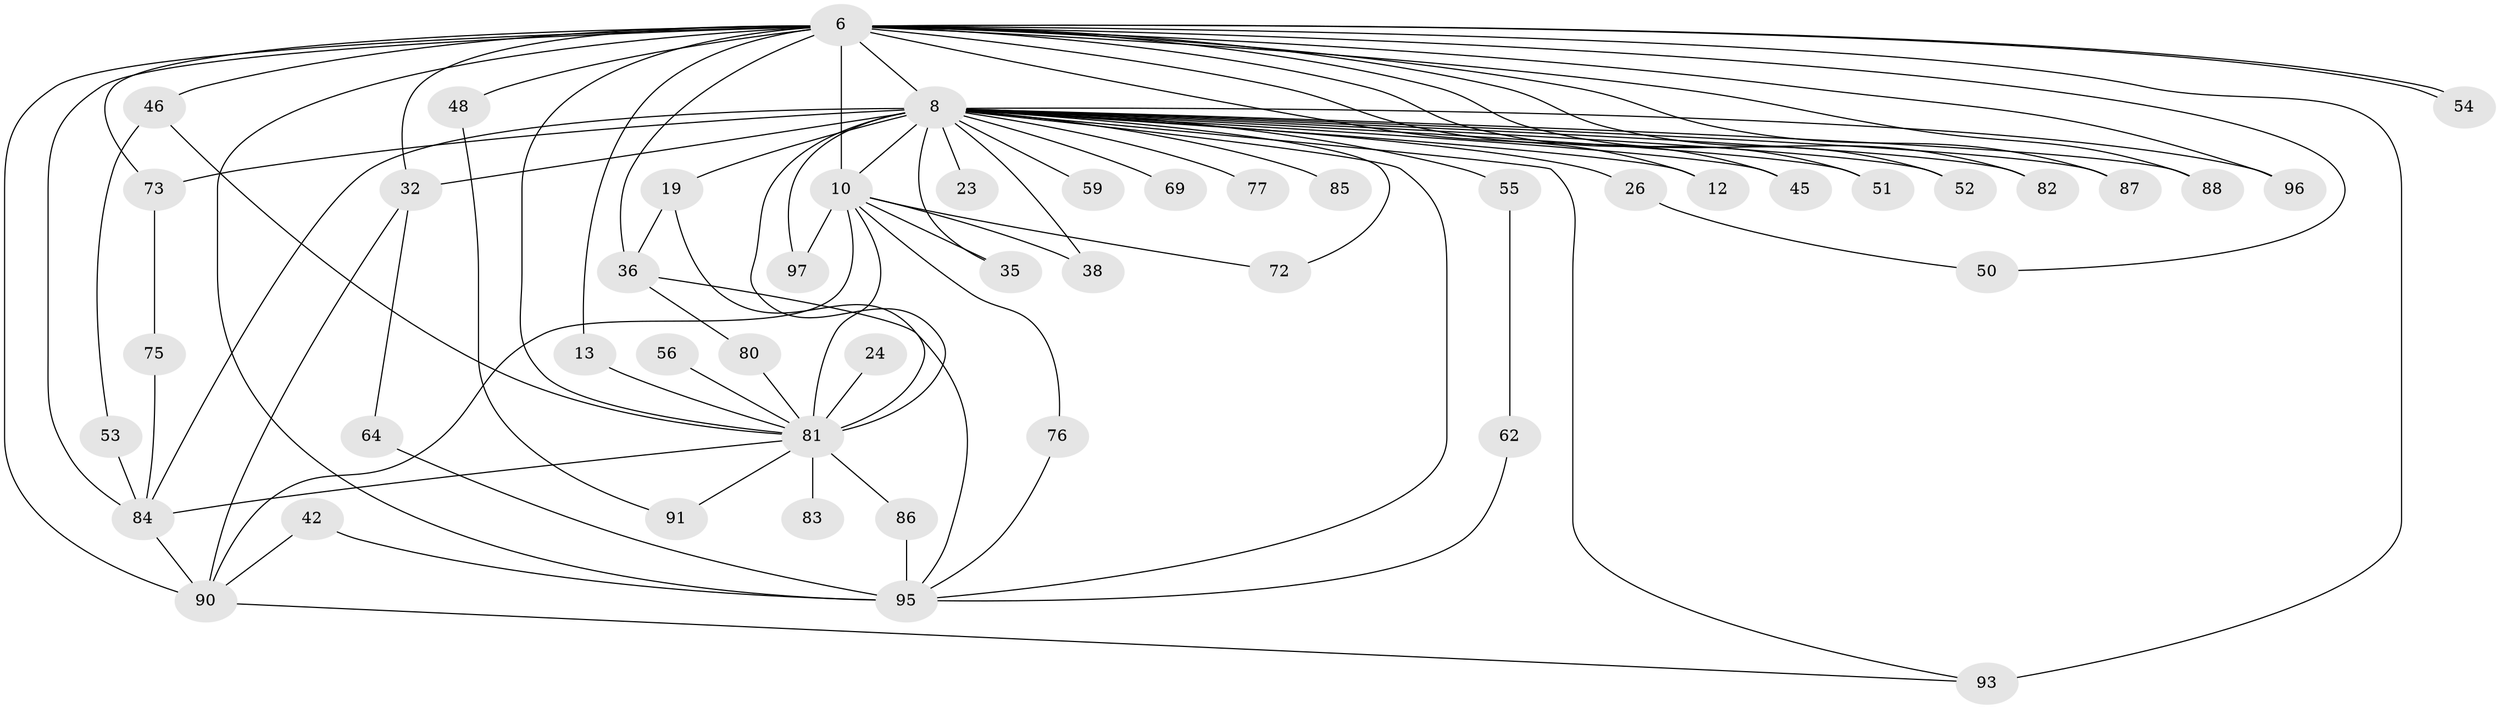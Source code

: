 // original degree distribution, {17: 0.020618556701030927, 20: 0.010309278350515464, 13: 0.020618556701030927, 31: 0.010309278350515464, 22: 0.020618556701030927, 28: 0.010309278350515464, 16: 0.010309278350515464, 8: 0.010309278350515464, 2: 0.5051546391752577, 3: 0.27835051546391754, 5: 0.030927835051546393, 6: 0.030927835051546393, 4: 0.030927835051546393, 7: 0.010309278350515464}
// Generated by graph-tools (version 1.1) at 2025/45/03/09/25 04:45:50]
// undirected, 48 vertices, 88 edges
graph export_dot {
graph [start="1"]
  node [color=gray90,style=filled];
  6 [super="+4"];
  8 [super="+5+7"];
  10 [super="+3"];
  12;
  13;
  19;
  23;
  24;
  26 [super="+17"];
  32 [super="+15"];
  35;
  36 [super="+29"];
  38;
  42;
  45;
  46 [super="+37"];
  48;
  50;
  51;
  52;
  53;
  54;
  55;
  56;
  59;
  62;
  64;
  69 [super="+43"];
  72;
  73 [super="+30"];
  75;
  76;
  77;
  80;
  81 [super="+25+28"];
  82 [super="+74+68"];
  83;
  84 [super="+66+58+39+57"];
  85;
  86 [super="+71"];
  87 [super="+67"];
  88;
  90 [super="+63+79"];
  91;
  93 [super="+92+70+14"];
  95 [super="+89+78+61"];
  96 [super="+94"];
  97;
  6 -- 8 [weight=8];
  6 -- 10 [weight=4];
  6 -- 45;
  6 -- 46 [weight=2];
  6 -- 48 [weight=2];
  6 -- 50;
  6 -- 54;
  6 -- 54;
  6 -- 73 [weight=2];
  6 -- 87 [weight=2];
  6 -- 95 [weight=6];
  6 -- 12;
  6 -- 13;
  6 -- 81 [weight=5];
  6 -- 82 [weight=3];
  6 -- 88;
  6 -- 96 [weight=2];
  6 -- 51;
  6 -- 52;
  6 -- 32;
  6 -- 36 [weight=2];
  6 -- 93 [weight=3];
  6 -- 90 [weight=3];
  6 -- 84 [weight=2];
  8 -- 10 [weight=8];
  8 -- 12;
  8 -- 35;
  8 -- 59 [weight=2];
  8 -- 69 [weight=4];
  8 -- 26 [weight=3];
  8 -- 72;
  8 -- 19;
  8 -- 85 [weight=2];
  8 -- 23 [weight=2];
  8 -- 32 [weight=2];
  8 -- 97;
  8 -- 52;
  8 -- 96;
  8 -- 73;
  8 -- 77 [weight=2];
  8 -- 87;
  8 -- 88;
  8 -- 38;
  8 -- 45;
  8 -- 51;
  8 -- 55 [weight=2];
  8 -- 81 [weight=10];
  8 -- 82;
  8 -- 93 [weight=2];
  8 -- 95 [weight=5];
  8 -- 84 [weight=2];
  10 -- 35;
  10 -- 38;
  10 -- 72;
  10 -- 90 [weight=3];
  10 -- 97;
  10 -- 76;
  10 -- 81 [weight=4];
  13 -- 81;
  19 -- 36;
  19 -- 81;
  24 -- 81;
  26 -- 50;
  32 -- 64;
  32 -- 90;
  36 -- 80;
  36 -- 95 [weight=2];
  42 -- 90;
  42 -- 95;
  46 -- 53;
  46 -- 81;
  48 -- 91;
  53 -- 84;
  55 -- 62;
  56 -- 81 [weight=2];
  62 -- 95;
  64 -- 95;
  73 -- 75;
  75 -- 84;
  76 -- 95;
  80 -- 81;
  81 -- 91;
  81 -- 83;
  81 -- 84 [weight=3];
  81 -- 86;
  84 -- 90 [weight=2];
  86 -- 95 [weight=2];
  90 -- 93;
}
